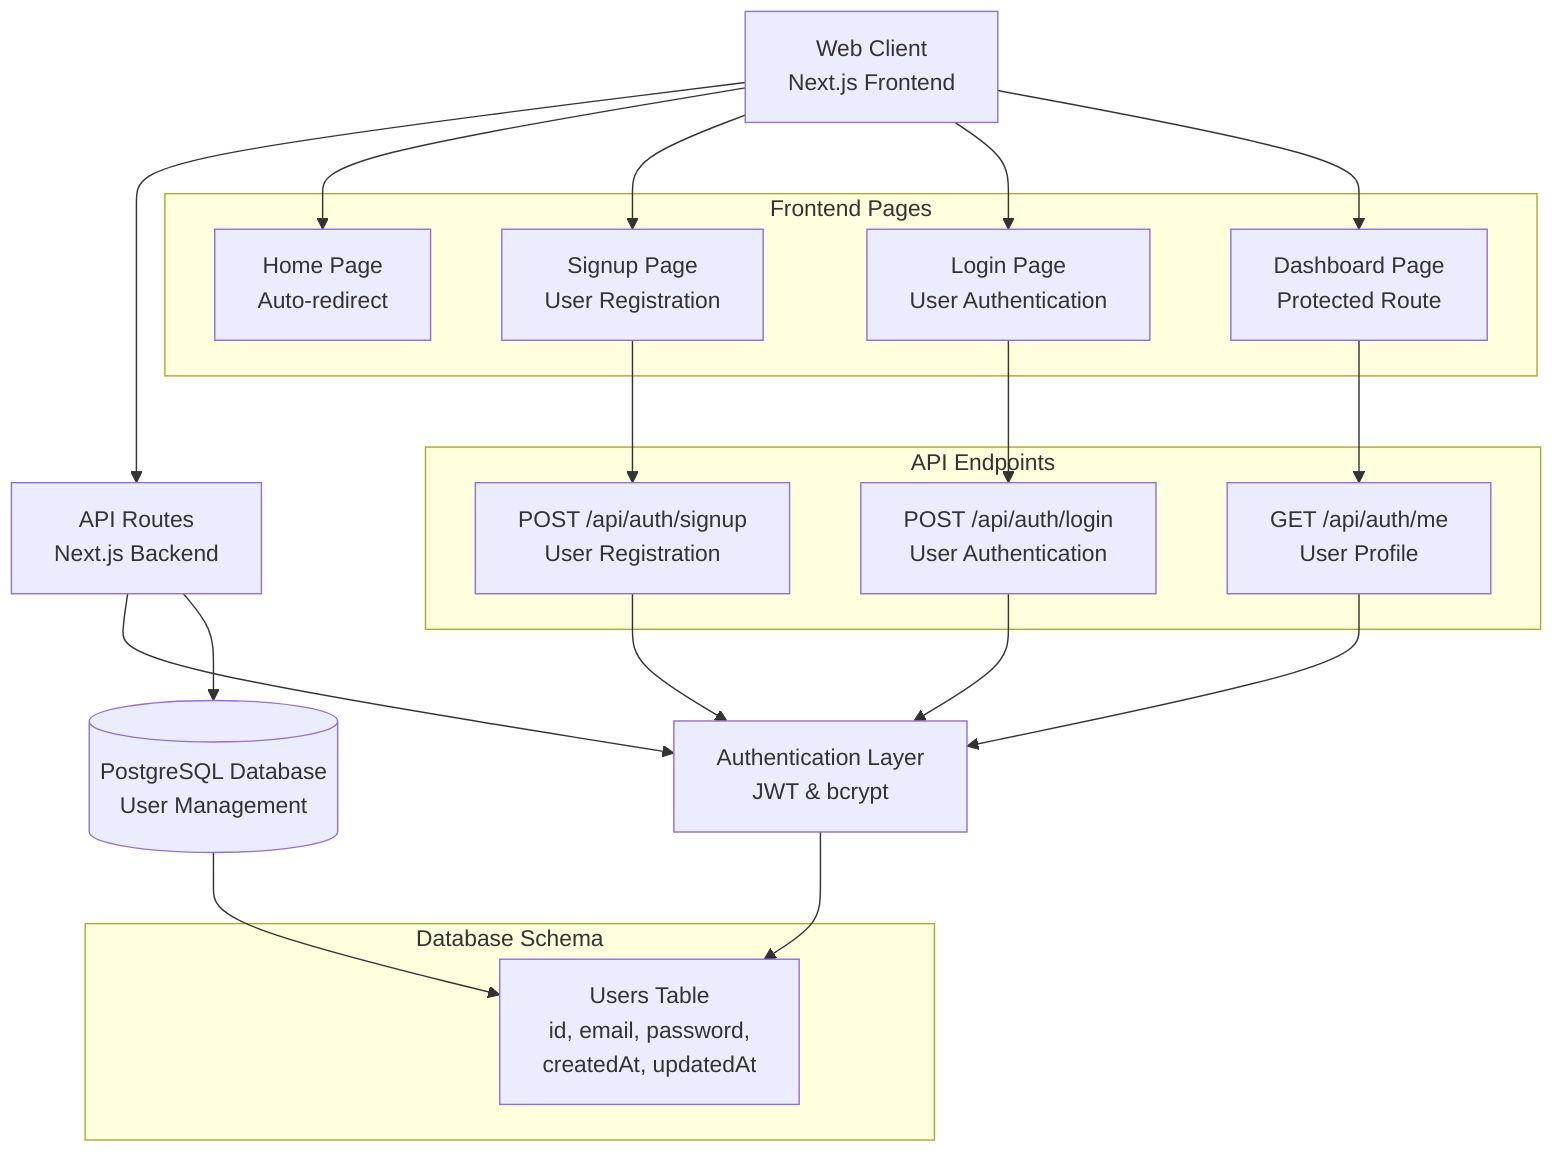 graph TB
    Client[Web Client<br/>Next.js Frontend] --> API[API Routes<br/>Next.js Backend]
    API --> Auth[Authentication Layer<br/>JWT & bcrypt]
    API --> DB[(PostgreSQL Database<br/>User Management)]
    
    subgraph "Frontend Pages"
        Home[Home Page<br/>Auto-redirect]
        Signup[Signup Page<br/>User Registration]
        Login[Login Page<br/>User Authentication]
        Dashboard[Dashboard Page<br/>Protected Route]
    end
    
    subgraph "API Endpoints"
        SignupAPI[POST /api/auth/signup<br/>User Registration]
        LoginAPI[POST /api/auth/login<br/>User Authentication]
        MeAPI[GET /api/auth/me<br/>User Profile]
    end
    
    subgraph "Database Schema"
        UserTable[Users Table<br/>id, email, password,<br/>createdAt, updatedAt]
    end
    
    Client --> Home
    Client --> Signup
    Client --> Login
    Client --> Dashboard
    
    Signup --> SignupAPI
    Login --> LoginAPI
    Dashboard --> MeAPI
    
    SignupAPI --> Auth
    LoginAPI --> Auth
    MeAPI --> Auth
    
    Auth --> UserTable
    DB --> UserTable